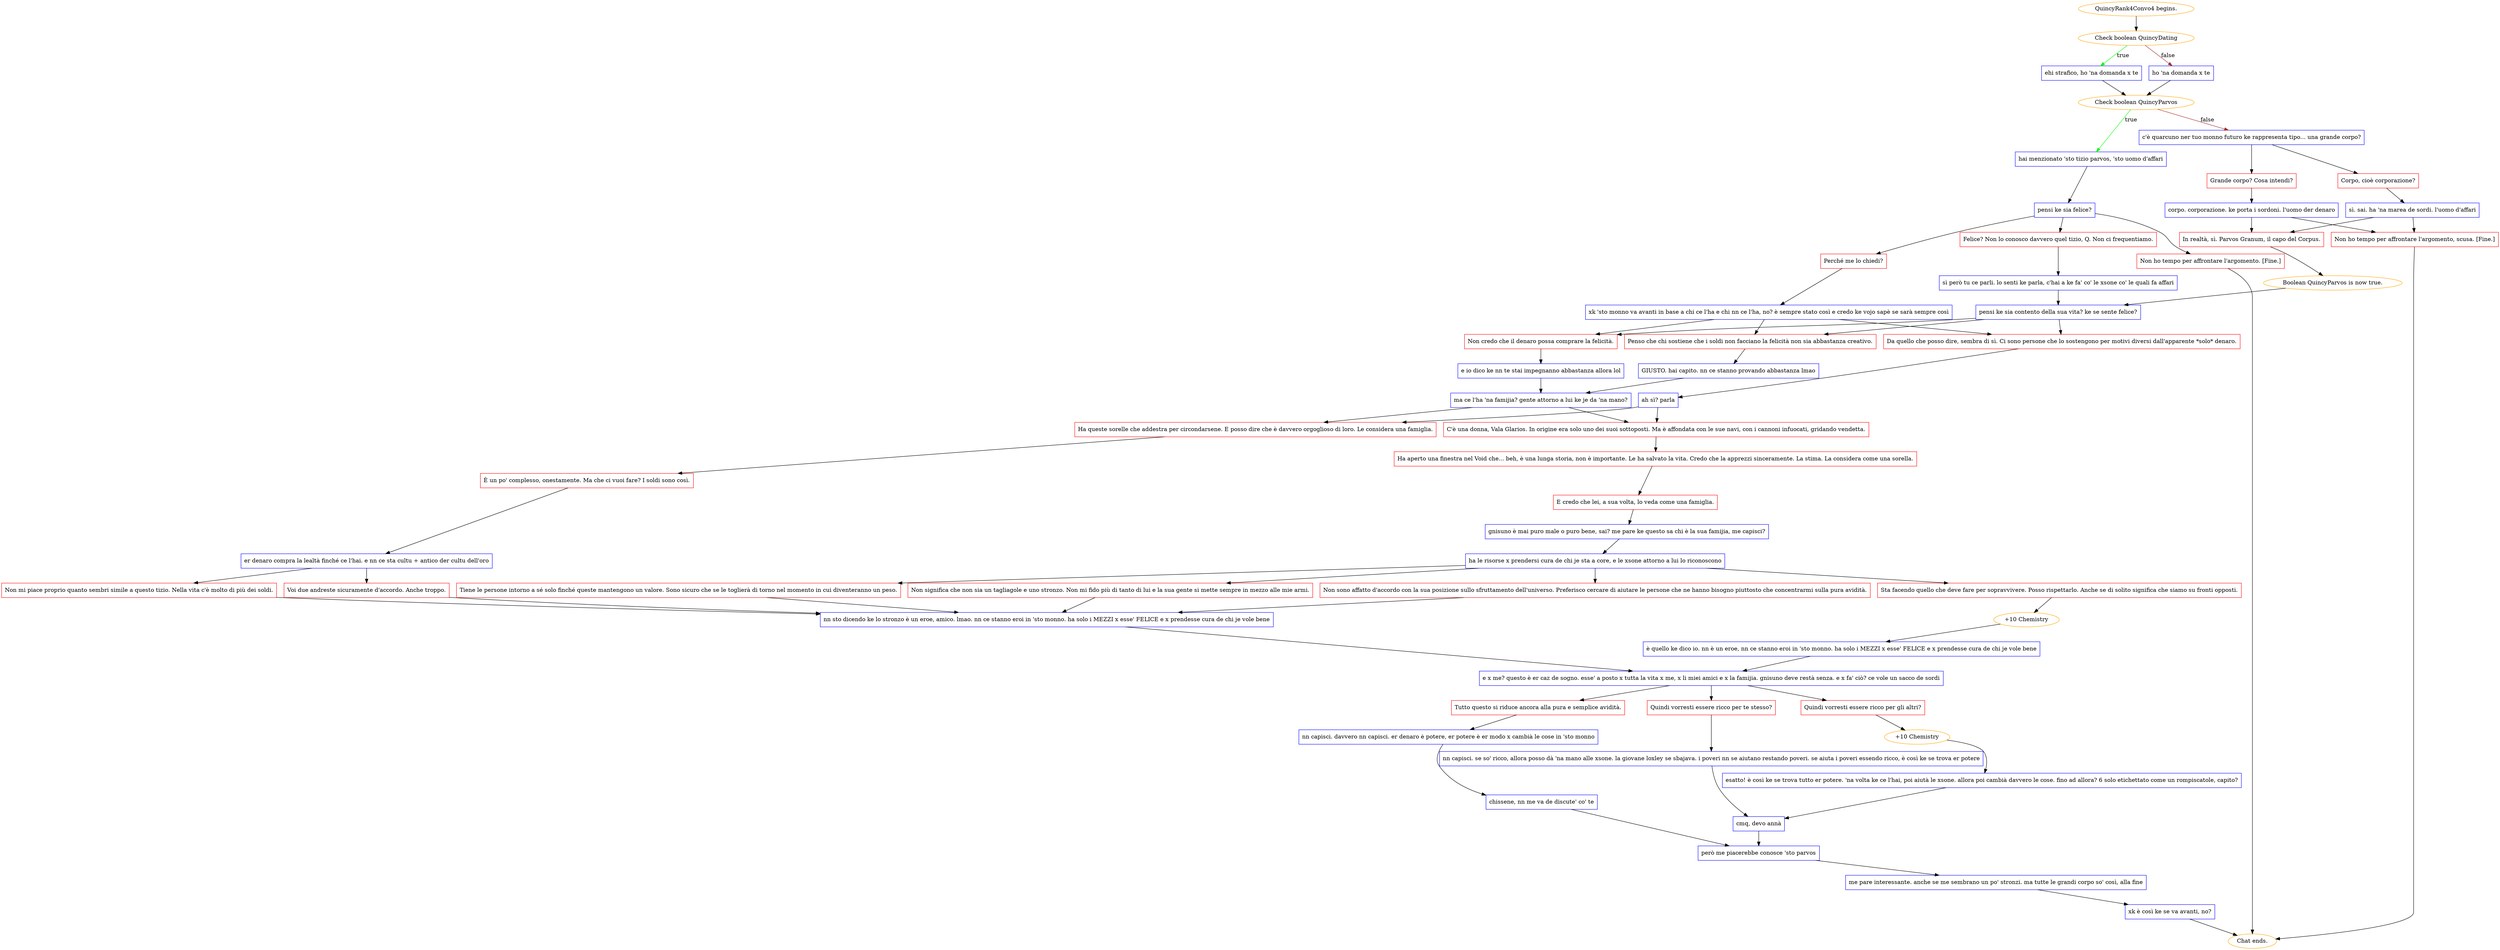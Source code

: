 digraph {
	"QuincyRank4Convo4 begins." [color=orange];
		"QuincyRank4Convo4 begins." -> j1225974393;
	j1225974393 [label="Check boolean QuincyDating",color=orange];
		j1225974393 -> j2527302964 [label=true,color=green];
		j1225974393 -> j3791227711 [label=false,color=brown];
	j2527302964 [label="ehi strafico, ho 'na domanda x te",shape=box,color=blue];
		j2527302964 -> j729270467;
	j3791227711 [label="ho 'na domanda x te",shape=box,color=blue];
		j3791227711 -> j729270467;
	j729270467 [label="Check boolean QuincyParvos",color=orange];
		j729270467 -> j1362639491 [label=true,color=green];
		j729270467 -> j1332194029 [label=false,color=brown];
	j1362639491 [label="hai menzionato 'sto tizio parvos, 'sto uomo d'affari",shape=box,color=blue];
		j1362639491 -> j665278738;
	j1332194029 [label="c'è quarcuno ner tuo monno futuro ke rappresenta tipo... una grande corpo?",shape=box,color=blue];
		j1332194029 -> j3089604064;
		j1332194029 -> j3103725431;
	j665278738 [label="pensi ke sia felice?",shape=box,color=blue];
		j665278738 -> j3977678708;
		j665278738 -> j2948116063;
		j665278738 -> j850586683;
	j3089604064 [label="Grande corpo? Cosa intendi?",shape=box,color=red];
		j3089604064 -> j120456203;
	j3103725431 [label="Corpo, cioè corporazione?",shape=box,color=red];
		j3103725431 -> j57616383;
	j3977678708 [label="Felice? Non lo conosco davvero quel tizio, Q. Non ci frequentiamo.",shape=box,color=red];
		j3977678708 -> j3039242230;
	j2948116063 [label="Perché me lo chiedi?",shape=box,color=red];
		j2948116063 -> j1664050682;
	j850586683 [label="Non ho tempo per affrontare l'argomento. [Fine.]",shape=box,color=red];
		j850586683 -> "Chat ends.";
	j120456203 [label="corpo. corporazione. ke porta i sordoni. l'uomo der denaro",shape=box,color=blue];
		j120456203 -> j2541826415;
		j120456203 -> j841062908;
	j57616383 [label="sì. sai. ha 'na marea de sordi. l'uomo d'affari",shape=box,color=blue];
		j57616383 -> j2541826415;
		j57616383 -> j841062908;
	j3039242230 [label="sì però tu ce parli. lo senti ke parla, c'hai a ke fa' co' le xsone co' le quali fa affari",shape=box,color=blue];
		j3039242230 -> j107228049;
	j1664050682 [label="xk 'sto monno va avanti in base a chi ce l'ha e chi nn ce l'ha, no? è sempre stato così e credo ke vojo sapè se sarà sempre così",shape=box,color=blue];
		j1664050682 -> j4228625543;
		j1664050682 -> j2047800211;
		j1664050682 -> j1249393194;
	"Chat ends." [color=orange];
	j2541826415 [label="In realtà, sì. Parvos Granum, il capo del Corpus.",shape=box,color=red];
		j2541826415 -> j383594029;
	j841062908 [label="Non ho tempo per affrontare l'argomento, scusa. [Fine.]",shape=box,color=red];
		j841062908 -> "Chat ends.";
	j107228049 [label="pensi ke sia contento della sua vita? ke se sente felice?",shape=box,color=blue];
		j107228049 -> j4228625543;
		j107228049 -> j2047800211;
		j107228049 -> j1249393194;
	j4228625543 [label="Non credo che il denaro possa comprare la felicità.",shape=box,color=red];
		j4228625543 -> j2473722372;
	j2047800211 [label="Penso che chi sostiene che i soldi non facciano la felicità non sia abbastanza creativo.",shape=box,color=red];
		j2047800211 -> j3235393839;
	j1249393194 [label="Da quello che posso dire, sembra di sì. Ci sono persone che lo sostengono per motivi diversi dall'apparente *solo* denaro.",shape=box,color=red];
		j1249393194 -> j3463887100;
	j383594029 [label="Boolean QuincyParvos is now true.",color=orange];
		j383594029 -> j107228049;
	j2473722372 [label="e io dico ke nn te stai impegnanno abbastanza allora lol",shape=box,color=blue];
		j2473722372 -> j2884613794;
	j3235393839 [label="GIUSTO. hai capito. nn ce stanno provando abbastanza lmao",shape=box,color=blue];
		j3235393839 -> j2884613794;
	j3463887100 [label="ah sì? parla",shape=box,color=blue];
		j3463887100 -> j660734323;
		j3463887100 -> j3548357260;
	j2884613794 [label="ma ce l'ha 'na famijia? gente attorno a lui ke je da 'na mano?",shape=box,color=blue];
		j2884613794 -> j660734323;
		j2884613794 -> j3548357260;
	j660734323 [label="C'è una donna, Vala Glarios. In origine era solo uno dei suoi sottoposti. Ma è affondata con le sue navi, con i cannoni infuocati, gridando vendetta.",shape=box,color=red];
		j660734323 -> j120366596;
	j3548357260 [label="Ha queste sorelle che addestra per circondarsene. E posso dire che è davvero orgoglioso di loro. Le considera una famiglia.",shape=box,color=red];
		j3548357260 -> j3694578780;
	j120366596 [label="Ha aperto una finestra nel Void che... beh, è una lunga storia, non è importante. Le ha salvato la vita. Credo che la apprezzi sinceramente. La stima. La considera come una sorella.",shape=box,color=red];
		j120366596 -> j1653691048;
	j3694578780 [label="È un po' complesso, onestamente. Ma che ci vuoi fare? I soldi sono così.",shape=box,color=red];
		j3694578780 -> j529225301;
	j1653691048 [label="E credo che lei, a sua volta, lo veda come una famiglia.",shape=box,color=red];
		j1653691048 -> j3929869665;
	j529225301 [label="er denaro compra la lealtà finché ce l'hai. e nn ce sta cultu + antico der cultu dell'oro",shape=box,color=blue];
		j529225301 -> j1745246794;
		j529225301 -> j3184423798;
	j3929869665 [label="gnisuno è mai puro male o puro bene, sai? me pare ke questo sa chi è la sua famijia, me capisci?",shape=box,color=blue];
		j3929869665 -> j4049653512;
	j1745246794 [label="Non mi piace proprio quanto sembri simile a questo tizio. Nella vita c'è molto di più dei soldi.",shape=box,color=red];
		j1745246794 -> j4223563472;
	j3184423798 [label="Voi due andreste sicuramente d'accordo. Anche troppo.",shape=box,color=red];
		j3184423798 -> j4223563472;
	j4049653512 [label="ha le risorse x prendersi cura de chi je sta a core, e le xsone attorno a lui lo riconoscono",shape=box,color=blue];
		j4049653512 -> j932971169;
		j4049653512 -> j778159740;
		j4049653512 -> j499742933;
		j4049653512 -> j228361318;
	j4223563472 [label="nn sto dicendo ke lo stronzo è un eroe, amico. lmao. nn ce stanno eroi in 'sto monno. ha solo i MEZZI x esse' FELICE e x prendesse cura de chi je vole bene",shape=box,color=blue];
		j4223563472 -> j4176145275;
	j932971169 [label="Sta facendo quello che deve fare per sopravvivere. Posso rispettarlo. Anche se di solito significa che siamo su fronti opposti.",shape=box,color=red];
		j932971169 -> j3528156213;
	j778159740 [label="Tiene le persone intorno a sé solo finché queste mantengono un valore. Sono sicuro che se le toglierà di torno nel momento in cui diventeranno un peso.",shape=box,color=red];
		j778159740 -> j4223563472;
	j499742933 [label="Non significa che non sia un tagliagole e uno stronzo. Non mi fido più di tanto di lui e la sua gente si mette sempre in mezzo alle mie armi.",shape=box,color=red];
		j499742933 -> j4223563472;
	j228361318 [label="Non sono affatto d'accordo con la sua posizione sullo sfruttamento dell'universo. Preferisco cercare di aiutare le persone che ne hanno bisogno piuttosto che concentrarmi sulla pura avidità.",shape=box,color=red];
		j228361318 -> j4223563472;
	j4176145275 [label="e x me? questo è er caz de sogno. esse' a posto x tutta la vita x me, x li miei amici e x la famijia. gnisuno deve restà senza. e x fa' ciò? ce vole un sacco de sordi",shape=box,color=blue];
		j4176145275 -> j1514660574;
		j4176145275 -> j3642038462;
		j4176145275 -> j303471076;
	j3528156213 [label="+10 Chemistry",color=orange];
		j3528156213 -> j2156278550;
	j1514660574 [label="Quindi vorresti essere ricco per gli altri?",shape=box,color=red];
		j1514660574 -> j1851058112;
	j3642038462 [label="Quindi vorresti essere ricco per te stesso?",shape=box,color=red];
		j3642038462 -> j2145832551;
	j303471076 [label="Tutto questo si riduce ancora alla pura e semplice avidità.",shape=box,color=red];
		j303471076 -> j1719099896;
	j2156278550 [label="è quello ke dico io. nn è un eroe, nn ce stanno eroi in 'sto monno. ha solo i MEZZI x esse' FELICE e x prendesse cura de chi je vole bene",shape=box,color=blue];
		j2156278550 -> j4176145275;
	j1851058112 [label="+10 Chemistry",color=orange];
		j1851058112 -> j1917586429;
	j2145832551 [label="nn capisci. se so' ricco, allora posso dà 'na mano alle xsone. la giovane loxley se sbajava. i poveri nn se aiutano restando poveri. se aiuta i poveri essendo ricco, è così ke se trova er potere",shape=box,color=blue];
		j2145832551 -> j2898652070;
	j1719099896 [label="nn capisci. davvero nn capisci. er denaro è potere, er potere è er modo x cambià le cose in 'sto monno",shape=box,color=blue];
		j1719099896 -> j3981595136;
	j1917586429 [label="esatto! è così ke se trova tutto er potere. 'na volta ke ce l'hai, poi aiutà le xsone. allora poi cambià davvero le cose. fino ad allora? 6 solo etichettato come un rompiscatole, capito?",shape=box,color=blue];
		j1917586429 -> j2898652070;
	j2898652070 [label="cmq, devo annà",shape=box,color=blue];
		j2898652070 -> j2284563757;
	j3981595136 [label="chissene, nn me va de discute' co' te",shape=box,color=blue];
		j3981595136 -> j2284563757;
	j2284563757 [label="però me piacerebbe conosce 'sto parvos",shape=box,color=blue];
		j2284563757 -> j2436327642;
	j2436327642 [label="me pare interessante. anche se me sembrano un po' stronzi. ma tutte le grandi corpo so' così, alla fine",shape=box,color=blue];
		j2436327642 -> j3962571787;
	j3962571787 [label="xk è così ke se va avanti, no?",shape=box,color=blue];
		j3962571787 -> "Chat ends.";
}